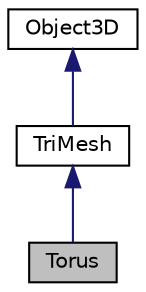digraph "Torus"
{
  edge [fontname="Helvetica",fontsize="10",labelfontname="Helvetica",labelfontsize="10"];
  node [fontname="Helvetica",fontsize="10",shape=record];
  Node1 [label="Torus",height=0.2,width=0.4,color="black", fillcolor="grey75", style="filled", fontcolor="black"];
  Node2 -> Node1 [dir="back",color="midnightblue",fontsize="10",style="solid",fontname="Helvetica"];
  Node2 [label="TriMesh",height=0.2,width=0.4,color="black", fillcolor="white", style="filled",URL="$classTriMesh.html"];
  Node3 -> Node2 [dir="back",color="midnightblue",fontsize="10",style="solid",fontname="Helvetica"];
  Node3 [label="Object3D",height=0.2,width=0.4,color="black", fillcolor="white", style="filled",URL="$classObject3D.html"];
}
